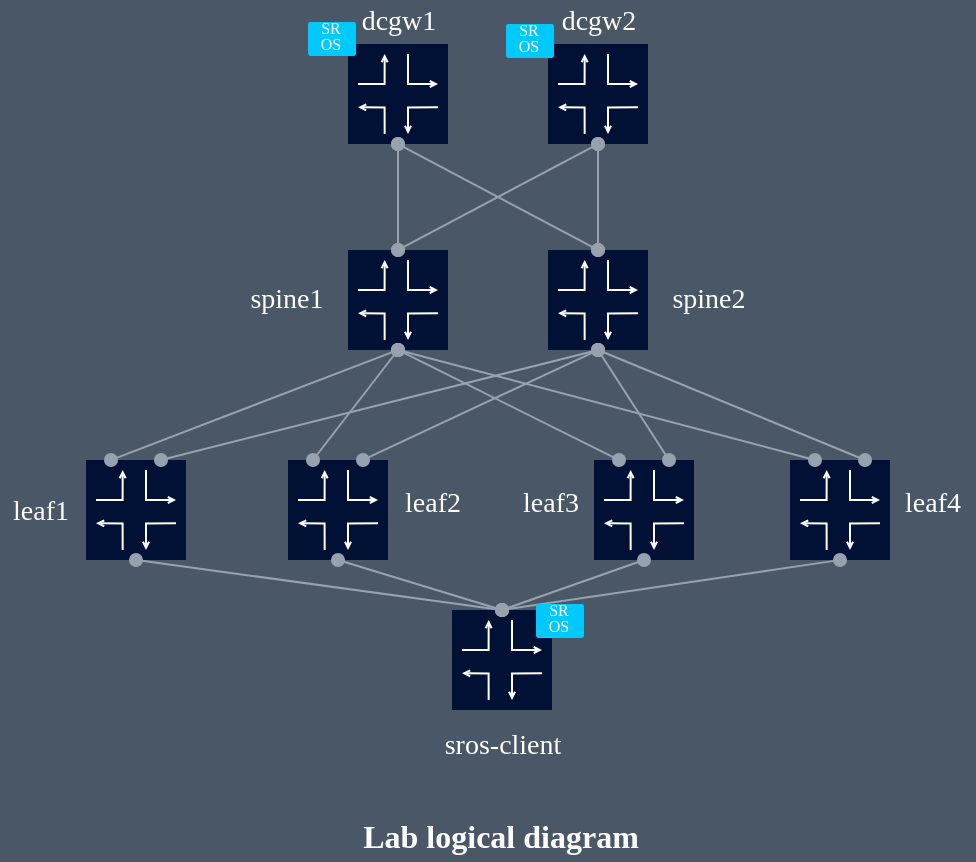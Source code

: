 <mxfile version="15.0.5" type="github">
  <diagram name="[0] topo_cfg_clos01" id="ZMCx_UzSzWk1nDmMVq2M">
    <mxGraphModel dx="788" dy="518" grid="1" gridSize="1" guides="1" tooltips="1" connect="1" arrows="1" fold="1" page="1" pageScale="1" pageWidth="827" pageHeight="1169" background="#495766" math="0" shadow="0">
      <root>
        <mxCell id="xg3VUZHEJCf5JJvFxYuz-0" />
        <mxCell id="xg3VUZHEJCf5JJvFxYuz-1" parent="xg3VUZHEJCf5JJvFxYuz-0" />
        <mxCell id="PjqmHH1Hr9vf0HzbQ6J7-4" value="" style="group" parent="xg3VUZHEJCf5JJvFxYuz-1" vertex="1" connectable="0">
          <mxGeometry x="390" y="491" width="50" height="50" as="geometry" />
        </mxCell>
        <mxCell id="PjqmHH1Hr9vf0HzbQ6J7-5" value="" style="group" parent="PjqmHH1Hr9vf0HzbQ6J7-4" vertex="1" connectable="0">
          <mxGeometry width="50" height="50" as="geometry" />
        </mxCell>
        <mxCell id="PjqmHH1Hr9vf0HzbQ6J7-6" value="" style="whiteSpace=wrap;html=1;aspect=fixed;fillColor=#001135;strokeColor=none;connectable=1;allowArrows=1;fontFamily=Manrope;fontSource=https%3A%2F%2Ffonts.googleapis.com%2Fcss%3Ffamily%3DManrope;" parent="PjqmHH1Hr9vf0HzbQ6J7-5" vertex="1">
          <mxGeometry width="50" height="50" as="geometry" />
        </mxCell>
        <mxCell id="PjqmHH1Hr9vf0HzbQ6J7-7" value="" style="endArrow=open;html=1;edgeStyle=orthogonalEdgeStyle;rounded=0;endFill=0;startSize=6;endSize=2;strokeColor=#FFFFFF;fontFamily=Manrope;fontSource=https%3A%2F%2Ffonts.googleapis.com%2Fcss%3Ffamily%3DManrope;" parent="PjqmHH1Hr9vf0HzbQ6J7-5" edge="1">
          <mxGeometry width="83.333" height="83.333" as="geometry">
            <mxPoint x="5" y="20" as="sourcePoint" />
            <mxPoint x="18.333" y="5" as="targetPoint" />
            <Array as="points">
              <mxPoint x="18.333" y="20" />
            </Array>
          </mxGeometry>
        </mxCell>
        <mxCell id="PjqmHH1Hr9vf0HzbQ6J7-8" value="" style="endArrow=open;html=1;edgeStyle=orthogonalEdgeStyle;rounded=0;endFill=0;startSize=6;endSize=2;strokeColor=#FFFFFF;fontFamily=Manrope;fontSource=https%3A%2F%2Ffonts.googleapis.com%2Fcss%3Ffamily%3DManrope;" parent="PjqmHH1Hr9vf0HzbQ6J7-5" edge="1">
          <mxGeometry width="83.333" height="83.333" as="geometry">
            <mxPoint x="18.333" y="45" as="sourcePoint" />
            <mxPoint x="5" y="31.667" as="targetPoint" />
            <Array as="points">
              <mxPoint x="18.333" y="31.667" />
            </Array>
          </mxGeometry>
        </mxCell>
        <mxCell id="PjqmHH1Hr9vf0HzbQ6J7-9" value="" style="endArrow=open;html=1;edgeStyle=orthogonalEdgeStyle;rounded=0;endFill=0;startSize=6;endSize=2;strokeColor=#FFFFFF;fontFamily=Manrope;fontSource=https%3A%2F%2Ffonts.googleapis.com%2Fcss%3Ffamily%3DManrope;" parent="PjqmHH1Hr9vf0HzbQ6J7-5" edge="1">
          <mxGeometry width="83.333" height="83.333" as="geometry">
            <mxPoint x="30" y="5" as="sourcePoint" />
            <mxPoint x="45" y="20" as="targetPoint" />
            <Array as="points">
              <mxPoint x="30" y="20" />
            </Array>
          </mxGeometry>
        </mxCell>
        <mxCell id="PjqmHH1Hr9vf0HzbQ6J7-10" value="" style="endArrow=open;html=1;edgeStyle=orthogonalEdgeStyle;rounded=0;endFill=0;startSize=6;endSize=2;strokeColor=#FFFFFF;fontFamily=Manrope;fontSource=https%3A%2F%2Ffonts.googleapis.com%2Fcss%3Ffamily%3DManrope;" parent="PjqmHH1Hr9vf0HzbQ6J7-5" edge="1">
          <mxGeometry width="83.333" height="83.333" as="geometry">
            <mxPoint x="45" y="31.667" as="sourcePoint" />
            <mxPoint x="30" y="45" as="targetPoint" />
            <Array as="points">
              <mxPoint x="30" y="31.667" />
            </Array>
          </mxGeometry>
        </mxCell>
        <mxCell id="xg3VUZHEJCf5JJvFxYuz-2" value="" style="group" parent="xg3VUZHEJCf5JJvFxYuz-1" vertex="1" connectable="0">
          <mxGeometry x="207" y="416" width="50" height="50" as="geometry" />
        </mxCell>
        <mxCell id="xg3VUZHEJCf5JJvFxYuz-3" value="" style="group" parent="xg3VUZHEJCf5JJvFxYuz-2" vertex="1" connectable="0">
          <mxGeometry width="50" height="50" as="geometry" />
        </mxCell>
        <mxCell id="xg3VUZHEJCf5JJvFxYuz-4" value="" style="whiteSpace=wrap;html=1;aspect=fixed;fillColor=#001135;strokeColor=none;connectable=1;allowArrows=1;fontFamily=Manrope;fontSource=https%3A%2F%2Ffonts.googleapis.com%2Fcss%3Ffamily%3DManrope;" parent="xg3VUZHEJCf5JJvFxYuz-3" vertex="1">
          <mxGeometry width="50" height="50" as="geometry" />
        </mxCell>
        <mxCell id="xg3VUZHEJCf5JJvFxYuz-5" value="" style="endArrow=open;html=1;edgeStyle=orthogonalEdgeStyle;rounded=0;endFill=0;startSize=6;endSize=2;strokeColor=#FFFFFF;fontFamily=Manrope;fontSource=https%3A%2F%2Ffonts.googleapis.com%2Fcss%3Ffamily%3DManrope;" parent="xg3VUZHEJCf5JJvFxYuz-3" edge="1">
          <mxGeometry width="83.333" height="83.333" as="geometry">
            <mxPoint x="5" y="20" as="sourcePoint" />
            <mxPoint x="18.333" y="5" as="targetPoint" />
            <Array as="points">
              <mxPoint x="18.333" y="20" />
            </Array>
          </mxGeometry>
        </mxCell>
        <mxCell id="xg3VUZHEJCf5JJvFxYuz-6" value="" style="endArrow=open;html=1;edgeStyle=orthogonalEdgeStyle;rounded=0;endFill=0;startSize=6;endSize=2;strokeColor=#FFFFFF;fontFamily=Manrope;fontSource=https%3A%2F%2Ffonts.googleapis.com%2Fcss%3Ffamily%3DManrope;" parent="xg3VUZHEJCf5JJvFxYuz-3" edge="1">
          <mxGeometry width="83.333" height="83.333" as="geometry">
            <mxPoint x="18.333" y="45" as="sourcePoint" />
            <mxPoint x="5" y="31.667" as="targetPoint" />
            <Array as="points">
              <mxPoint x="18.333" y="31.667" />
            </Array>
          </mxGeometry>
        </mxCell>
        <mxCell id="xg3VUZHEJCf5JJvFxYuz-7" value="" style="endArrow=open;html=1;edgeStyle=orthogonalEdgeStyle;rounded=0;endFill=0;startSize=6;endSize=2;strokeColor=#FFFFFF;fontFamily=Manrope;fontSource=https%3A%2F%2Ffonts.googleapis.com%2Fcss%3Ffamily%3DManrope;" parent="xg3VUZHEJCf5JJvFxYuz-3" edge="1">
          <mxGeometry width="83.333" height="83.333" as="geometry">
            <mxPoint x="30" y="5" as="sourcePoint" />
            <mxPoint x="45" y="20" as="targetPoint" />
            <Array as="points">
              <mxPoint x="30" y="20" />
            </Array>
          </mxGeometry>
        </mxCell>
        <mxCell id="xg3VUZHEJCf5JJvFxYuz-8" value="" style="endArrow=open;html=1;edgeStyle=orthogonalEdgeStyle;rounded=0;endFill=0;startSize=6;endSize=2;strokeColor=#FFFFFF;fontFamily=Manrope;fontSource=https%3A%2F%2Ffonts.googleapis.com%2Fcss%3Ffamily%3DManrope;" parent="xg3VUZHEJCf5JJvFxYuz-3" edge="1">
          <mxGeometry width="83.333" height="83.333" as="geometry">
            <mxPoint x="45" y="31.667" as="sourcePoint" />
            <mxPoint x="30" y="45" as="targetPoint" />
            <Array as="points">
              <mxPoint x="30" y="31.667" />
            </Array>
          </mxGeometry>
        </mxCell>
        <mxCell id="xg3VUZHEJCf5JJvFxYuz-10" value="&lt;font style=&quot;font-size: 16px;&quot;&gt;Lab logical diagram&lt;/font&gt;" style="text;html=1;align=center;verticalAlign=middle;resizable=0;points=[];autosize=1;fontSize=16;fontFamily=Manrope;fontStyle=1;fontColor=#FFFFFF;" parent="xg3VUZHEJCf5JJvFxYuz-1" vertex="1">
          <mxGeometry x="338" y="592" width="151" height="24" as="geometry" />
        </mxCell>
        <mxCell id="xg3VUZHEJCf5JJvFxYuz-11" value="" style="group" parent="xg3VUZHEJCf5JJvFxYuz-1" vertex="1" connectable="0">
          <mxGeometry x="308" y="416" width="50" height="50" as="geometry" />
        </mxCell>
        <mxCell id="xg3VUZHEJCf5JJvFxYuz-12" value="" style="group" parent="xg3VUZHEJCf5JJvFxYuz-11" vertex="1" connectable="0">
          <mxGeometry width="50" height="50" as="geometry" />
        </mxCell>
        <mxCell id="xg3VUZHEJCf5JJvFxYuz-13" value="" style="whiteSpace=wrap;html=1;aspect=fixed;fillColor=#001135;strokeColor=none;connectable=1;allowArrows=1;fontFamily=Manrope;fontSource=https%3A%2F%2Ffonts.googleapis.com%2Fcss%3Ffamily%3DManrope;" parent="xg3VUZHEJCf5JJvFxYuz-12" vertex="1">
          <mxGeometry width="50" height="50" as="geometry" />
        </mxCell>
        <mxCell id="xg3VUZHEJCf5JJvFxYuz-14" value="" style="endArrow=open;html=1;edgeStyle=orthogonalEdgeStyle;rounded=0;endFill=0;startSize=6;endSize=2;strokeColor=#FFFFFF;fontFamily=Manrope;fontSource=https%3A%2F%2Ffonts.googleapis.com%2Fcss%3Ffamily%3DManrope;" parent="xg3VUZHEJCf5JJvFxYuz-12" edge="1">
          <mxGeometry width="83.333" height="83.333" as="geometry">
            <mxPoint x="5" y="20" as="sourcePoint" />
            <mxPoint x="18.333" y="5" as="targetPoint" />
            <Array as="points">
              <mxPoint x="18.333" y="20" />
            </Array>
          </mxGeometry>
        </mxCell>
        <mxCell id="xg3VUZHEJCf5JJvFxYuz-15" value="" style="endArrow=open;html=1;edgeStyle=orthogonalEdgeStyle;rounded=0;endFill=0;startSize=6;endSize=2;strokeColor=#FFFFFF;fontFamily=Manrope;fontSource=https%3A%2F%2Ffonts.googleapis.com%2Fcss%3Ffamily%3DManrope;" parent="xg3VUZHEJCf5JJvFxYuz-12" edge="1">
          <mxGeometry width="83.333" height="83.333" as="geometry">
            <mxPoint x="18.333" y="45" as="sourcePoint" />
            <mxPoint x="5" y="31.667" as="targetPoint" />
            <Array as="points">
              <mxPoint x="18.333" y="31.667" />
            </Array>
          </mxGeometry>
        </mxCell>
        <mxCell id="xg3VUZHEJCf5JJvFxYuz-16" value="" style="endArrow=open;html=1;edgeStyle=orthogonalEdgeStyle;rounded=0;endFill=0;startSize=6;endSize=2;strokeColor=#FFFFFF;fontFamily=Manrope;fontSource=https%3A%2F%2Ffonts.googleapis.com%2Fcss%3Ffamily%3DManrope;" parent="xg3VUZHEJCf5JJvFxYuz-12" edge="1">
          <mxGeometry width="83.333" height="83.333" as="geometry">
            <mxPoint x="30" y="5" as="sourcePoint" />
            <mxPoint x="45" y="20" as="targetPoint" />
            <Array as="points">
              <mxPoint x="30" y="20" />
            </Array>
          </mxGeometry>
        </mxCell>
        <mxCell id="xg3VUZHEJCf5JJvFxYuz-17" value="" style="endArrow=open;html=1;edgeStyle=orthogonalEdgeStyle;rounded=0;endFill=0;startSize=6;endSize=2;strokeColor=#FFFFFF;fontFamily=Manrope;fontSource=https%3A%2F%2Ffonts.googleapis.com%2Fcss%3Ffamily%3DManrope;" parent="xg3VUZHEJCf5JJvFxYuz-12" edge="1">
          <mxGeometry width="83.333" height="83.333" as="geometry">
            <mxPoint x="45" y="31.667" as="sourcePoint" />
            <mxPoint x="30" y="45" as="targetPoint" />
            <Array as="points">
              <mxPoint x="30" y="31.667" />
            </Array>
          </mxGeometry>
        </mxCell>
        <mxCell id="xg3VUZHEJCf5JJvFxYuz-19" value="&lt;font&gt;spine1&lt;/font&gt;" style="text;html=1;align=center;verticalAlign=middle;resizable=0;points=[];autosize=1;fontSize=14;fontFamily=Manrope;fontStyle=0;fontColor=#FFFFFF;" parent="xg3VUZHEJCf5JJvFxYuz-1" vertex="1">
          <mxGeometry x="277" y="326" width="60" height="20" as="geometry" />
        </mxCell>
        <mxCell id="xg3VUZHEJCf5JJvFxYuz-22" value="" style="group" parent="xg3VUZHEJCf5JJvFxYuz-1" vertex="1" connectable="0">
          <mxGeometry x="338" y="311" width="50" height="50" as="geometry" />
        </mxCell>
        <mxCell id="xg3VUZHEJCf5JJvFxYuz-23" value="" style="group" parent="xg3VUZHEJCf5JJvFxYuz-22" vertex="1" connectable="0">
          <mxGeometry width="50" height="50" as="geometry" />
        </mxCell>
        <mxCell id="xg3VUZHEJCf5JJvFxYuz-24" value="" style="whiteSpace=wrap;html=1;aspect=fixed;fillColor=#001135;strokeColor=none;connectable=1;allowArrows=1;fontFamily=Manrope;fontSource=https%3A%2F%2Ffonts.googleapis.com%2Fcss%3Ffamily%3DManrope;" parent="xg3VUZHEJCf5JJvFxYuz-23" vertex="1">
          <mxGeometry width="50" height="50" as="geometry" />
        </mxCell>
        <mxCell id="xg3VUZHEJCf5JJvFxYuz-25" value="" style="endArrow=open;html=1;edgeStyle=orthogonalEdgeStyle;rounded=0;endFill=0;startSize=6;endSize=2;strokeColor=#FFFFFF;fontFamily=Manrope;fontSource=https%3A%2F%2Ffonts.googleapis.com%2Fcss%3Ffamily%3DManrope;" parent="xg3VUZHEJCf5JJvFxYuz-23" edge="1">
          <mxGeometry width="83.333" height="83.333" as="geometry">
            <mxPoint x="5" y="20" as="sourcePoint" />
            <mxPoint x="18.333" y="5" as="targetPoint" />
            <Array as="points">
              <mxPoint x="18.333" y="20" />
            </Array>
          </mxGeometry>
        </mxCell>
        <mxCell id="xg3VUZHEJCf5JJvFxYuz-26" value="" style="endArrow=open;html=1;edgeStyle=orthogonalEdgeStyle;rounded=0;endFill=0;startSize=6;endSize=2;strokeColor=#FFFFFF;fontFamily=Manrope;fontSource=https%3A%2F%2Ffonts.googleapis.com%2Fcss%3Ffamily%3DManrope;" parent="xg3VUZHEJCf5JJvFxYuz-23" edge="1">
          <mxGeometry width="83.333" height="83.333" as="geometry">
            <mxPoint x="18.333" y="45" as="sourcePoint" />
            <mxPoint x="5" y="31.667" as="targetPoint" />
            <Array as="points">
              <mxPoint x="18.333" y="31.667" />
            </Array>
          </mxGeometry>
        </mxCell>
        <mxCell id="xg3VUZHEJCf5JJvFxYuz-27" value="" style="endArrow=open;html=1;edgeStyle=orthogonalEdgeStyle;rounded=0;endFill=0;startSize=6;endSize=2;strokeColor=#FFFFFF;fontFamily=Manrope;fontSource=https%3A%2F%2Ffonts.googleapis.com%2Fcss%3Ffamily%3DManrope;" parent="xg3VUZHEJCf5JJvFxYuz-23" edge="1">
          <mxGeometry width="83.333" height="83.333" as="geometry">
            <mxPoint x="30" y="5" as="sourcePoint" />
            <mxPoint x="45" y="20" as="targetPoint" />
            <Array as="points">
              <mxPoint x="30" y="20" />
            </Array>
          </mxGeometry>
        </mxCell>
        <mxCell id="xg3VUZHEJCf5JJvFxYuz-28" value="" style="endArrow=open;html=1;edgeStyle=orthogonalEdgeStyle;rounded=0;endFill=0;startSize=6;endSize=2;strokeColor=#FFFFFF;fontFamily=Manrope;fontSource=https%3A%2F%2Ffonts.googleapis.com%2Fcss%3Ffamily%3DManrope;" parent="xg3VUZHEJCf5JJvFxYuz-23" edge="1">
          <mxGeometry width="83.333" height="83.333" as="geometry">
            <mxPoint x="45" y="31.667" as="sourcePoint" />
            <mxPoint x="30" y="45" as="targetPoint" />
            <Array as="points">
              <mxPoint x="30" y="31.667" />
            </Array>
          </mxGeometry>
        </mxCell>
        <mxCell id="xg3VUZHEJCf5JJvFxYuz-29" style="rounded=0;orthogonalLoop=1;jettySize=auto;html=1;fontFamily=Manrope;fontSize=12;fontColor=#FFFFFF;endArrow=oval;endFill=1;startArrow=oval;startFill=1;entryX=0.25;entryY=0;entryDx=0;entryDy=0;exitX=0.5;exitY=1;exitDx=0;exitDy=0;strokeColor=#98A2AE;" parent="xg3VUZHEJCf5JJvFxYuz-1" source="xg3VUZHEJCf5JJvFxYuz-24" target="xg3VUZHEJCf5JJvFxYuz-13" edge="1">
          <mxGeometry relative="1" as="geometry">
            <mxPoint x="247.5" y="368" as="sourcePoint" />
            <mxPoint x="190.5" y="422" as="targetPoint" />
          </mxGeometry>
        </mxCell>
        <mxCell id="xg3VUZHEJCf5JJvFxYuz-30" style="rounded=0;orthogonalLoop=1;jettySize=auto;html=1;fontFamily=Manrope;fontSize=12;fontColor=#FFFFFF;endArrow=oval;endFill=1;startArrow=oval;startFill=1;entryX=0.25;entryY=0;entryDx=0;entryDy=0;strokeColor=#98A2AE;endSize=6;startSize=6;exitX=0.5;exitY=1;exitDx=0;exitDy=0;" parent="xg3VUZHEJCf5JJvFxYuz-1" source="xg3VUZHEJCf5JJvFxYuz-24" target="xg3VUZHEJCf5JJvFxYuz-4" edge="1">
          <mxGeometry relative="1" as="geometry">
            <mxPoint x="222.5" y="368" as="sourcePoint" />
            <mxPoint x="167.885" y="400" as="targetPoint" />
          </mxGeometry>
        </mxCell>
        <mxCell id="xg3VUZHEJCf5JJvFxYuz-31" value="" style="group" parent="xg3VUZHEJCf5JJvFxYuz-1" vertex="1" connectable="0">
          <mxGeometry x="438" y="311" width="50" height="50" as="geometry" />
        </mxCell>
        <mxCell id="xg3VUZHEJCf5JJvFxYuz-32" value="" style="whiteSpace=wrap;html=1;aspect=fixed;fillColor=#001135;strokeColor=none;connectable=1;allowArrows=1;fontFamily=Manrope;fontSource=https%3A%2F%2Ffonts.googleapis.com%2Fcss%3Ffamily%3DManrope;" parent="xg3VUZHEJCf5JJvFxYuz-31" vertex="1">
          <mxGeometry width="50" height="50" as="geometry" />
        </mxCell>
        <mxCell id="xg3VUZHEJCf5JJvFxYuz-33" value="" style="endArrow=open;html=1;edgeStyle=orthogonalEdgeStyle;rounded=0;endFill=0;startSize=6;endSize=2;strokeColor=#FFFFFF;fontFamily=Manrope;fontSource=https%3A%2F%2Ffonts.googleapis.com%2Fcss%3Ffamily%3DManrope;" parent="xg3VUZHEJCf5JJvFxYuz-31" edge="1">
          <mxGeometry width="83.333" height="83.333" as="geometry">
            <mxPoint x="5" y="20" as="sourcePoint" />
            <mxPoint x="18.333" y="5" as="targetPoint" />
            <Array as="points">
              <mxPoint x="18.333" y="20" />
            </Array>
          </mxGeometry>
        </mxCell>
        <mxCell id="xg3VUZHEJCf5JJvFxYuz-34" value="" style="endArrow=open;html=1;edgeStyle=orthogonalEdgeStyle;rounded=0;endFill=0;startSize=6;endSize=2;strokeColor=#FFFFFF;fontFamily=Manrope;fontSource=https%3A%2F%2Ffonts.googleapis.com%2Fcss%3Ffamily%3DManrope;" parent="xg3VUZHEJCf5JJvFxYuz-31" edge="1">
          <mxGeometry width="83.333" height="83.333" as="geometry">
            <mxPoint x="18.333" y="45" as="sourcePoint" />
            <mxPoint x="5" y="31.667" as="targetPoint" />
            <Array as="points">
              <mxPoint x="18.333" y="31.667" />
            </Array>
          </mxGeometry>
        </mxCell>
        <mxCell id="xg3VUZHEJCf5JJvFxYuz-35" value="" style="endArrow=open;html=1;edgeStyle=orthogonalEdgeStyle;rounded=0;endFill=0;startSize=6;endSize=2;strokeColor=#FFFFFF;fontFamily=Manrope;fontSource=https%3A%2F%2Ffonts.googleapis.com%2Fcss%3Ffamily%3DManrope;" parent="xg3VUZHEJCf5JJvFxYuz-31" edge="1">
          <mxGeometry width="83.333" height="83.333" as="geometry">
            <mxPoint x="30" y="5" as="sourcePoint" />
            <mxPoint x="45" y="20" as="targetPoint" />
            <Array as="points">
              <mxPoint x="30" y="20" />
            </Array>
          </mxGeometry>
        </mxCell>
        <mxCell id="xg3VUZHEJCf5JJvFxYuz-36" value="" style="endArrow=open;html=1;edgeStyle=orthogonalEdgeStyle;rounded=0;endFill=0;startSize=6;endSize=2;strokeColor=#FFFFFF;fontFamily=Manrope;fontSource=https%3A%2F%2Ffonts.googleapis.com%2Fcss%3Ffamily%3DManrope;" parent="xg3VUZHEJCf5JJvFxYuz-31" edge="1">
          <mxGeometry width="83.333" height="83.333" as="geometry">
            <mxPoint x="45" y="31.667" as="sourcePoint" />
            <mxPoint x="30" y="45" as="targetPoint" />
            <Array as="points">
              <mxPoint x="30" y="31.667" />
            </Array>
          </mxGeometry>
        </mxCell>
        <mxCell id="xg3VUZHEJCf5JJvFxYuz-37" value="&lt;font&gt;spine2&lt;/font&gt;" style="text;html=1;align=center;verticalAlign=middle;resizable=0;points=[];autosize=1;fontSize=14;fontFamily=Manrope;fontStyle=0;fontColor=#FFFFFF;" parent="xg3VUZHEJCf5JJvFxYuz-1" vertex="1">
          <mxGeometry x="488" y="326" width="60" height="20" as="geometry" />
        </mxCell>
        <mxCell id="xg3VUZHEJCf5JJvFxYuz-38" style="rounded=0;orthogonalLoop=1;jettySize=auto;html=1;fontFamily=Manrope;fontSize=12;fontColor=#FFFFFF;endArrow=oval;endFill=1;startArrow=oval;startFill=1;entryX=0.75;entryY=0;entryDx=0;entryDy=0;strokeColor=#98A2AE;endSize=6;startSize=6;" parent="xg3VUZHEJCf5JJvFxYuz-1" target="xg3VUZHEJCf5JJvFxYuz-4" edge="1">
          <mxGeometry relative="1" as="geometry">
            <mxPoint x="463" y="361" as="sourcePoint" />
            <mxPoint x="169" y="413" as="targetPoint" />
          </mxGeometry>
        </mxCell>
        <mxCell id="xg3VUZHEJCf5JJvFxYuz-39" style="rounded=0;orthogonalLoop=1;jettySize=auto;html=1;fontFamily=Manrope;fontSize=12;fontColor=#FFFFFF;endArrow=oval;endFill=1;startArrow=oval;startFill=1;entryX=0.75;entryY=0;entryDx=0;entryDy=0;strokeColor=#98A2AE;exitX=0.5;exitY=1;exitDx=0;exitDy=0;" parent="xg3VUZHEJCf5JJvFxYuz-1" source="xg3VUZHEJCf5JJvFxYuz-32" target="xg3VUZHEJCf5JJvFxYuz-13" edge="1">
          <mxGeometry relative="1" as="geometry">
            <mxPoint x="462" y="368" as="sourcePoint" />
            <mxPoint x="312.88" y="413" as="targetPoint" />
          </mxGeometry>
        </mxCell>
        <mxCell id="xg3VUZHEJCf5JJvFxYuz-40" value="" style="group" parent="xg3VUZHEJCf5JJvFxYuz-1" vertex="1" connectable="0">
          <mxGeometry x="461" y="416" width="50" height="50" as="geometry" />
        </mxCell>
        <mxCell id="xg3VUZHEJCf5JJvFxYuz-41" value="" style="group" parent="xg3VUZHEJCf5JJvFxYuz-40" vertex="1" connectable="0">
          <mxGeometry width="50" height="50" as="geometry" />
        </mxCell>
        <mxCell id="xg3VUZHEJCf5JJvFxYuz-42" value="" style="whiteSpace=wrap;html=1;aspect=fixed;fillColor=#001135;strokeColor=none;connectable=1;allowArrows=1;fontFamily=Manrope;fontSource=https%3A%2F%2Ffonts.googleapis.com%2Fcss%3Ffamily%3DManrope;" parent="xg3VUZHEJCf5JJvFxYuz-41" vertex="1">
          <mxGeometry width="50" height="50" as="geometry" />
        </mxCell>
        <mxCell id="xg3VUZHEJCf5JJvFxYuz-43" value="" style="endArrow=open;html=1;edgeStyle=orthogonalEdgeStyle;rounded=0;endFill=0;startSize=6;endSize=2;strokeColor=#FFFFFF;fontFamily=Manrope;fontSource=https%3A%2F%2Ffonts.googleapis.com%2Fcss%3Ffamily%3DManrope;" parent="xg3VUZHEJCf5JJvFxYuz-41" edge="1">
          <mxGeometry width="83.333" height="83.333" as="geometry">
            <mxPoint x="5" y="20" as="sourcePoint" />
            <mxPoint x="18.333" y="5" as="targetPoint" />
            <Array as="points">
              <mxPoint x="18.333" y="20" />
            </Array>
          </mxGeometry>
        </mxCell>
        <mxCell id="xg3VUZHEJCf5JJvFxYuz-44" value="" style="endArrow=open;html=1;edgeStyle=orthogonalEdgeStyle;rounded=0;endFill=0;startSize=6;endSize=2;strokeColor=#FFFFFF;fontFamily=Manrope;fontSource=https%3A%2F%2Ffonts.googleapis.com%2Fcss%3Ffamily%3DManrope;" parent="xg3VUZHEJCf5JJvFxYuz-41" edge="1">
          <mxGeometry width="83.333" height="83.333" as="geometry">
            <mxPoint x="18.333" y="45" as="sourcePoint" />
            <mxPoint x="5" y="31.667" as="targetPoint" />
            <Array as="points">
              <mxPoint x="18.333" y="31.667" />
            </Array>
          </mxGeometry>
        </mxCell>
        <mxCell id="xg3VUZHEJCf5JJvFxYuz-45" value="" style="endArrow=open;html=1;edgeStyle=orthogonalEdgeStyle;rounded=0;endFill=0;startSize=6;endSize=2;strokeColor=#FFFFFF;fontFamily=Manrope;fontSource=https%3A%2F%2Ffonts.googleapis.com%2Fcss%3Ffamily%3DManrope;" parent="xg3VUZHEJCf5JJvFxYuz-41" edge="1">
          <mxGeometry width="83.333" height="83.333" as="geometry">
            <mxPoint x="30" y="5" as="sourcePoint" />
            <mxPoint x="45" y="20" as="targetPoint" />
            <Array as="points">
              <mxPoint x="30" y="20" />
            </Array>
          </mxGeometry>
        </mxCell>
        <mxCell id="xg3VUZHEJCf5JJvFxYuz-46" value="" style="endArrow=open;html=1;edgeStyle=orthogonalEdgeStyle;rounded=0;endFill=0;startSize=6;endSize=2;strokeColor=#FFFFFF;fontFamily=Manrope;fontSource=https%3A%2F%2Ffonts.googleapis.com%2Fcss%3Ffamily%3DManrope;" parent="xg3VUZHEJCf5JJvFxYuz-41" edge="1">
          <mxGeometry width="83.333" height="83.333" as="geometry">
            <mxPoint x="45" y="31.667" as="sourcePoint" />
            <mxPoint x="30" y="45" as="targetPoint" />
            <Array as="points">
              <mxPoint x="30" y="31.667" />
            </Array>
          </mxGeometry>
        </mxCell>
        <mxCell id="xg3VUZHEJCf5JJvFxYuz-47" value="&lt;font&gt;leaf3&lt;/font&gt;" style="text;html=1;align=center;verticalAlign=middle;resizable=0;points=[];autosize=1;fontSize=14;fontFamily=Manrope;fontStyle=0;fontColor=#FFFFFF;" parent="xg3VUZHEJCf5JJvFxYuz-1" vertex="1">
          <mxGeometry x="417" y="426.87" width="43" height="22" as="geometry" />
        </mxCell>
        <mxCell id="xg3VUZHEJCf5JJvFxYuz-48" value="" style="group" parent="xg3VUZHEJCf5JJvFxYuz-1" vertex="1" connectable="0">
          <mxGeometry x="559" y="416" width="50" height="50" as="geometry" />
        </mxCell>
        <mxCell id="xg3VUZHEJCf5JJvFxYuz-49" value="" style="group" parent="xg3VUZHEJCf5JJvFxYuz-48" vertex="1" connectable="0">
          <mxGeometry width="50" height="50" as="geometry" />
        </mxCell>
        <mxCell id="xg3VUZHEJCf5JJvFxYuz-50" value="" style="whiteSpace=wrap;html=1;aspect=fixed;fillColor=#001135;strokeColor=none;connectable=1;allowArrows=1;fontFamily=Manrope;fontSource=https%3A%2F%2Ffonts.googleapis.com%2Fcss%3Ffamily%3DManrope;" parent="xg3VUZHEJCf5JJvFxYuz-49" vertex="1">
          <mxGeometry width="50" height="50" as="geometry" />
        </mxCell>
        <mxCell id="xg3VUZHEJCf5JJvFxYuz-51" value="" style="endArrow=open;html=1;edgeStyle=orthogonalEdgeStyle;rounded=0;endFill=0;startSize=6;endSize=2;strokeColor=#FFFFFF;fontFamily=Manrope;fontSource=https%3A%2F%2Ffonts.googleapis.com%2Fcss%3Ffamily%3DManrope;" parent="xg3VUZHEJCf5JJvFxYuz-49" edge="1">
          <mxGeometry width="83.333" height="83.333" as="geometry">
            <mxPoint x="5" y="20" as="sourcePoint" />
            <mxPoint x="18.333" y="5" as="targetPoint" />
            <Array as="points">
              <mxPoint x="18.333" y="20" />
            </Array>
          </mxGeometry>
        </mxCell>
        <mxCell id="xg3VUZHEJCf5JJvFxYuz-52" value="" style="endArrow=open;html=1;edgeStyle=orthogonalEdgeStyle;rounded=0;endFill=0;startSize=6;endSize=2;strokeColor=#FFFFFF;fontFamily=Manrope;fontSource=https%3A%2F%2Ffonts.googleapis.com%2Fcss%3Ffamily%3DManrope;" parent="xg3VUZHEJCf5JJvFxYuz-49" edge="1">
          <mxGeometry width="83.333" height="83.333" as="geometry">
            <mxPoint x="18.333" y="45" as="sourcePoint" />
            <mxPoint x="5" y="31.667" as="targetPoint" />
            <Array as="points">
              <mxPoint x="18.333" y="31.667" />
            </Array>
          </mxGeometry>
        </mxCell>
        <mxCell id="xg3VUZHEJCf5JJvFxYuz-53" value="" style="endArrow=open;html=1;edgeStyle=orthogonalEdgeStyle;rounded=0;endFill=0;startSize=6;endSize=2;strokeColor=#FFFFFF;fontFamily=Manrope;fontSource=https%3A%2F%2Ffonts.googleapis.com%2Fcss%3Ffamily%3DManrope;" parent="xg3VUZHEJCf5JJvFxYuz-49" edge="1">
          <mxGeometry width="83.333" height="83.333" as="geometry">
            <mxPoint x="30" y="5" as="sourcePoint" />
            <mxPoint x="45" y="20" as="targetPoint" />
            <Array as="points">
              <mxPoint x="30" y="20" />
            </Array>
          </mxGeometry>
        </mxCell>
        <mxCell id="xg3VUZHEJCf5JJvFxYuz-54" value="" style="endArrow=open;html=1;edgeStyle=orthogonalEdgeStyle;rounded=0;endFill=0;startSize=6;endSize=2;strokeColor=#FFFFFF;fontFamily=Manrope;fontSource=https%3A%2F%2Ffonts.googleapis.com%2Fcss%3Ffamily%3DManrope;" parent="xg3VUZHEJCf5JJvFxYuz-49" edge="1">
          <mxGeometry width="83.333" height="83.333" as="geometry">
            <mxPoint x="45" y="31.667" as="sourcePoint" />
            <mxPoint x="30" y="45" as="targetPoint" />
            <Array as="points">
              <mxPoint x="30" y="31.667" />
            </Array>
          </mxGeometry>
        </mxCell>
        <mxCell id="xg3VUZHEJCf5JJvFxYuz-66" style="rounded=0;orthogonalLoop=1;jettySize=auto;html=1;fontFamily=Manrope;fontSize=12;fontColor=#FFFFFF;endArrow=oval;endFill=1;startArrow=oval;startFill=1;entryX=0.25;entryY=0;entryDx=0;entryDy=0;exitX=0.5;exitY=1;exitDx=0;exitDy=0;strokeColor=#98A2AE;" parent="xg3VUZHEJCf5JJvFxYuz-1" source="xg3VUZHEJCf5JJvFxYuz-24" target="xg3VUZHEJCf5JJvFxYuz-50" edge="1">
          <mxGeometry relative="1" as="geometry">
            <mxPoint x="540.5" y="367" as="sourcePoint" />
            <mxPoint x="511.5" y="420" as="targetPoint" />
          </mxGeometry>
        </mxCell>
        <mxCell id="xg3VUZHEJCf5JJvFxYuz-67" style="rounded=0;orthogonalLoop=1;jettySize=auto;html=1;fontFamily=Manrope;fontSize=12;fontColor=#FFFFFF;endArrow=oval;endFill=1;startArrow=oval;startFill=1;entryX=0.25;entryY=0;entryDx=0;entryDy=0;strokeColor=#98A2AE;endSize=6;startSize=6;exitX=0.5;exitY=1;exitDx=0;exitDy=0;" parent="xg3VUZHEJCf5JJvFxYuz-1" source="xg3VUZHEJCf5JJvFxYuz-24" target="xg3VUZHEJCf5JJvFxYuz-42" edge="1">
          <mxGeometry relative="1" as="geometry">
            <mxPoint x="515.5" y="367" as="sourcePoint" />
            <mxPoint x="488.885" y="398" as="targetPoint" />
          </mxGeometry>
        </mxCell>
        <mxCell id="xg3VUZHEJCf5JJvFxYuz-75" style="rounded=0;orthogonalLoop=1;jettySize=auto;html=1;fontFamily=Manrope;fontSize=12;fontColor=#FFFFFF;endArrow=oval;endFill=1;startArrow=oval;startFill=1;entryX=0.75;entryY=0;entryDx=0;entryDy=0;strokeColor=#98A2AE;endSize=6;startSize=6;exitX=0.5;exitY=1;exitDx=0;exitDy=0;" parent="xg3VUZHEJCf5JJvFxYuz-1" source="xg3VUZHEJCf5JJvFxYuz-32" target="xg3VUZHEJCf5JJvFxYuz-42" edge="1">
          <mxGeometry relative="1" as="geometry">
            <mxPoint x="615.5" y="367" as="sourcePoint" />
            <mxPoint x="490" y="411" as="targetPoint" />
          </mxGeometry>
        </mxCell>
        <mxCell id="xg3VUZHEJCf5JJvFxYuz-76" style="rounded=0;orthogonalLoop=1;jettySize=auto;html=1;fontFamily=Manrope;fontSize=12;fontColor=#FFFFFF;endArrow=oval;endFill=1;startArrow=oval;startFill=1;entryX=0.75;entryY=0;entryDx=0;entryDy=0;strokeColor=#98A2AE;exitX=0.5;exitY=1;exitDx=0;exitDy=0;" parent="xg3VUZHEJCf5JJvFxYuz-1" source="xg3VUZHEJCf5JJvFxYuz-32" target="xg3VUZHEJCf5JJvFxYuz-50" edge="1">
          <mxGeometry relative="1" as="geometry">
            <mxPoint x="491" y="368" as="sourcePoint" />
            <mxPoint x="633.88" y="411" as="targetPoint" />
          </mxGeometry>
        </mxCell>
        <mxCell id="xg3VUZHEJCf5JJvFxYuz-77" value="" style="group" parent="xg3VUZHEJCf5JJvFxYuz-1" vertex="1" connectable="0">
          <mxGeometry x="338" y="208" width="50" height="50" as="geometry" />
        </mxCell>
        <mxCell id="xg3VUZHEJCf5JJvFxYuz-78" value="" style="whiteSpace=wrap;html=1;aspect=fixed;fillColor=#001135;strokeColor=none;connectable=1;allowArrows=1;fontFamily=Manrope;fontSource=https%3A%2F%2Ffonts.googleapis.com%2Fcss%3Ffamily%3DManrope;" parent="xg3VUZHEJCf5JJvFxYuz-77" vertex="1">
          <mxGeometry width="50" height="50" as="geometry" />
        </mxCell>
        <mxCell id="xg3VUZHEJCf5JJvFxYuz-79" value="" style="endArrow=open;html=1;edgeStyle=orthogonalEdgeStyle;rounded=0;endFill=0;startSize=6;endSize=2;strokeColor=#FFFFFF;fontFamily=Manrope;fontSource=https%3A%2F%2Ffonts.googleapis.com%2Fcss%3Ffamily%3DManrope;" parent="xg3VUZHEJCf5JJvFxYuz-77" edge="1">
          <mxGeometry width="83.333" height="83.333" as="geometry">
            <mxPoint x="5" y="20" as="sourcePoint" />
            <mxPoint x="18.333" y="5" as="targetPoint" />
            <Array as="points">
              <mxPoint x="18.333" y="20" />
            </Array>
          </mxGeometry>
        </mxCell>
        <mxCell id="xg3VUZHEJCf5JJvFxYuz-80" value="" style="endArrow=open;html=1;edgeStyle=orthogonalEdgeStyle;rounded=0;endFill=0;startSize=6;endSize=2;strokeColor=#FFFFFF;fontFamily=Manrope;fontSource=https%3A%2F%2Ffonts.googleapis.com%2Fcss%3Ffamily%3DManrope;" parent="xg3VUZHEJCf5JJvFxYuz-77" edge="1">
          <mxGeometry width="83.333" height="83.333" as="geometry">
            <mxPoint x="18.333" y="45" as="sourcePoint" />
            <mxPoint x="5" y="31.667" as="targetPoint" />
            <Array as="points">
              <mxPoint x="18.333" y="31.667" />
            </Array>
          </mxGeometry>
        </mxCell>
        <mxCell id="xg3VUZHEJCf5JJvFxYuz-81" value="" style="endArrow=open;html=1;edgeStyle=orthogonalEdgeStyle;rounded=0;endFill=0;startSize=6;endSize=2;strokeColor=#FFFFFF;fontFamily=Manrope;fontSource=https%3A%2F%2Ffonts.googleapis.com%2Fcss%3Ffamily%3DManrope;" parent="xg3VUZHEJCf5JJvFxYuz-77" edge="1">
          <mxGeometry width="83.333" height="83.333" as="geometry">
            <mxPoint x="30" y="5" as="sourcePoint" />
            <mxPoint x="45" y="20" as="targetPoint" />
            <Array as="points">
              <mxPoint x="30" y="20" />
            </Array>
          </mxGeometry>
        </mxCell>
        <mxCell id="xg3VUZHEJCf5JJvFxYuz-82" value="" style="endArrow=open;html=1;edgeStyle=orthogonalEdgeStyle;rounded=0;endFill=0;startSize=6;endSize=2;strokeColor=#FFFFFF;fontFamily=Manrope;fontSource=https%3A%2F%2Ffonts.googleapis.com%2Fcss%3Ffamily%3DManrope;" parent="xg3VUZHEJCf5JJvFxYuz-77" edge="1">
          <mxGeometry width="83.333" height="83.333" as="geometry">
            <mxPoint x="45" y="31.667" as="sourcePoint" />
            <mxPoint x="30" y="45" as="targetPoint" />
            <Array as="points">
              <mxPoint x="30" y="31.667" />
            </Array>
          </mxGeometry>
        </mxCell>
        <mxCell id="xg3VUZHEJCf5JJvFxYuz-83" value="&lt;font&gt;dcgw1&lt;/font&gt;" style="text;html=1;align=center;verticalAlign=middle;resizable=0;points=[];autosize=1;fontSize=14;fontFamily=Manrope;fontStyle=0;fontColor=#FFFFFF;" parent="xg3VUZHEJCf5JJvFxYuz-1" vertex="1">
          <mxGeometry x="337" y="186" width="52" height="22" as="geometry" />
        </mxCell>
        <mxCell id="xg3VUZHEJCf5JJvFxYuz-84" value="&lt;font&gt;dcgw2&lt;/font&gt;" style="text;html=1;align=center;verticalAlign=middle;resizable=0;points=[];autosize=1;fontSize=14;fontFamily=Manrope;fontStyle=0;fontColor=#FFFFFF;" parent="xg3VUZHEJCf5JJvFxYuz-1" vertex="1">
          <mxGeometry x="436" y="186" width="54" height="22" as="geometry" />
        </mxCell>
        <mxCell id="xg3VUZHEJCf5JJvFxYuz-85" value="" style="group" parent="xg3VUZHEJCf5JJvFxYuz-1" vertex="1" connectable="0">
          <mxGeometry x="438" y="208" width="50" height="50" as="geometry" />
        </mxCell>
        <mxCell id="xg3VUZHEJCf5JJvFxYuz-86" value="" style="group" parent="xg3VUZHEJCf5JJvFxYuz-85" vertex="1" connectable="0">
          <mxGeometry width="50" height="50" as="geometry" />
        </mxCell>
        <mxCell id="xg3VUZHEJCf5JJvFxYuz-87" value="" style="whiteSpace=wrap;html=1;aspect=fixed;fillColor=#001135;strokeColor=none;connectable=1;allowArrows=1;fontFamily=Manrope;fontSource=https%3A%2F%2Ffonts.googleapis.com%2Fcss%3Ffamily%3DManrope;" parent="xg3VUZHEJCf5JJvFxYuz-86" vertex="1">
          <mxGeometry width="50" height="50" as="geometry" />
        </mxCell>
        <mxCell id="xg3VUZHEJCf5JJvFxYuz-88" value="" style="endArrow=open;html=1;edgeStyle=orthogonalEdgeStyle;rounded=0;endFill=0;startSize=6;endSize=2;strokeColor=#FFFFFF;fontFamily=Manrope;fontSource=https%3A%2F%2Ffonts.googleapis.com%2Fcss%3Ffamily%3DManrope;" parent="xg3VUZHEJCf5JJvFxYuz-86" edge="1">
          <mxGeometry width="83.333" height="83.333" as="geometry">
            <mxPoint x="5" y="20" as="sourcePoint" />
            <mxPoint x="18.333" y="5" as="targetPoint" />
            <Array as="points">
              <mxPoint x="18.333" y="20" />
            </Array>
          </mxGeometry>
        </mxCell>
        <mxCell id="xg3VUZHEJCf5JJvFxYuz-89" value="" style="endArrow=open;html=1;edgeStyle=orthogonalEdgeStyle;rounded=0;endFill=0;startSize=6;endSize=2;strokeColor=#FFFFFF;fontFamily=Manrope;fontSource=https%3A%2F%2Ffonts.googleapis.com%2Fcss%3Ffamily%3DManrope;" parent="xg3VUZHEJCf5JJvFxYuz-86" edge="1">
          <mxGeometry width="83.333" height="83.333" as="geometry">
            <mxPoint x="18.333" y="45" as="sourcePoint" />
            <mxPoint x="5" y="31.667" as="targetPoint" />
            <Array as="points">
              <mxPoint x="18.333" y="31.667" />
            </Array>
          </mxGeometry>
        </mxCell>
        <mxCell id="xg3VUZHEJCf5JJvFxYuz-90" value="" style="endArrow=open;html=1;edgeStyle=orthogonalEdgeStyle;rounded=0;endFill=0;startSize=6;endSize=2;strokeColor=#FFFFFF;fontFamily=Manrope;fontSource=https%3A%2F%2Ffonts.googleapis.com%2Fcss%3Ffamily%3DManrope;" parent="xg3VUZHEJCf5JJvFxYuz-86" edge="1">
          <mxGeometry width="83.333" height="83.333" as="geometry">
            <mxPoint x="30" y="5" as="sourcePoint" />
            <mxPoint x="45" y="20" as="targetPoint" />
            <Array as="points">
              <mxPoint x="30" y="20" />
            </Array>
          </mxGeometry>
        </mxCell>
        <mxCell id="xg3VUZHEJCf5JJvFxYuz-91" value="" style="endArrow=open;html=1;edgeStyle=orthogonalEdgeStyle;rounded=0;endFill=0;startSize=6;endSize=2;strokeColor=#FFFFFF;fontFamily=Manrope;fontSource=https%3A%2F%2Ffonts.googleapis.com%2Fcss%3Ffamily%3DManrope;" parent="xg3VUZHEJCf5JJvFxYuz-86" edge="1">
          <mxGeometry width="83.333" height="83.333" as="geometry">
            <mxPoint x="45" y="31.667" as="sourcePoint" />
            <mxPoint x="30" y="45" as="targetPoint" />
            <Array as="points">
              <mxPoint x="30" y="31.667" />
            </Array>
          </mxGeometry>
        </mxCell>
        <mxCell id="xg3VUZHEJCf5JJvFxYuz-92" style="rounded=0;orthogonalLoop=1;jettySize=auto;html=1;fontFamily=Manrope;fontSize=12;fontColor=#FFFFFF;endArrow=oval;endFill=1;startArrow=oval;startFill=1;entryX=0.5;entryY=0;entryDx=0;entryDy=0;strokeColor=#98A2AE;endSize=6;startSize=6;exitX=0.5;exitY=1;exitDx=0;exitDy=0;" parent="xg3VUZHEJCf5JJvFxYuz-1" source="xg3VUZHEJCf5JJvFxYuz-78" target="xg3VUZHEJCf5JJvFxYuz-24" edge="1">
          <mxGeometry relative="1" as="geometry">
            <mxPoint x="245" y="261" as="sourcePoint" />
            <mxPoint x="206" y="306" as="targetPoint" />
          </mxGeometry>
        </mxCell>
        <mxCell id="xg3VUZHEJCf5JJvFxYuz-93" style="rounded=0;orthogonalLoop=1;jettySize=auto;html=1;fontFamily=Manrope;fontSize=12;fontColor=#FFFFFF;endArrow=oval;endFill=1;startArrow=oval;startFill=1;entryX=0.5;entryY=0;entryDx=0;entryDy=0;strokeColor=#98A2AE;endSize=6;startSize=6;exitX=0.5;exitY=1;exitDx=0;exitDy=0;" parent="xg3VUZHEJCf5JJvFxYuz-1" source="xg3VUZHEJCf5JJvFxYuz-87" target="xg3VUZHEJCf5JJvFxYuz-32" edge="1">
          <mxGeometry relative="1" as="geometry">
            <mxPoint x="344.5" y="260" as="sourcePoint" />
            <mxPoint x="208" y="318" as="targetPoint" />
          </mxGeometry>
        </mxCell>
        <mxCell id="xg3VUZHEJCf5JJvFxYuz-99" style="rounded=0;orthogonalLoop=1;jettySize=auto;html=1;fontFamily=Manrope;fontSize=12;fontColor=#FFFFFF;endArrow=oval;endFill=1;startArrow=oval;startFill=1;entryX=0.5;entryY=1;entryDx=0;entryDy=0;exitX=0.5;exitY=0;exitDx=0;exitDy=0;strokeColor=#98A2AE;" parent="xg3VUZHEJCf5JJvFxYuz-1" source="PjqmHH1Hr9vf0HzbQ6J7-6" target="xg3VUZHEJCf5JJvFxYuz-4" edge="1">
          <mxGeometry relative="1" as="geometry">
            <mxPoint x="167.917" y="498" as="sourcePoint" />
            <mxPoint x="190.5" y="422" as="targetPoint" />
          </mxGeometry>
        </mxCell>
        <mxCell id="xg3VUZHEJCf5JJvFxYuz-109" style="rounded=0;orthogonalLoop=1;jettySize=auto;html=1;fontFamily=Manrope;fontSize=12;fontColor=#FFFFFF;endArrow=oval;endFill=1;startArrow=oval;startFill=1;exitX=0.5;exitY=0;exitDx=0;exitDy=0;strokeColor=#98A2AE;entryX=0.5;entryY=1;entryDx=0;entryDy=0;" parent="xg3VUZHEJCf5JJvFxYuz-1" source="PjqmHH1Hr9vf0HzbQ6J7-6" target="xg3VUZHEJCf5JJvFxYuz-13" edge="1">
          <mxGeometry relative="1" as="geometry">
            <mxPoint x="324.377" y="498.0" as="sourcePoint" />
            <mxPoint x="344.38" y="478" as="targetPoint" />
          </mxGeometry>
        </mxCell>
        <mxCell id="xg3VUZHEJCf5JJvFxYuz-110" style="rounded=0;orthogonalLoop=1;jettySize=auto;html=1;fontFamily=Manrope;fontSize=12;fontColor=#FFFFFF;endArrow=oval;endFill=1;startArrow=oval;startFill=1;entryX=0.5;entryY=1;entryDx=0;entryDy=0;exitX=0.5;exitY=0;exitDx=0;exitDy=0;strokeColor=#98A2AE;" parent="xg3VUZHEJCf5JJvFxYuz-1" source="PjqmHH1Hr9vf0HzbQ6J7-6" target="xg3VUZHEJCf5JJvFxYuz-42" edge="1">
          <mxGeometry relative="1" as="geometry">
            <mxPoint x="488.997" y="498.0" as="sourcePoint" />
            <mxPoint x="511.5" y="420" as="targetPoint" />
          </mxGeometry>
        </mxCell>
        <mxCell id="xg3VUZHEJCf5JJvFxYuz-111" style="rounded=0;orthogonalLoop=1;jettySize=auto;html=1;fontFamily=Manrope;fontSize=12;fontColor=#FFFFFF;endArrow=oval;endFill=1;startArrow=oval;startFill=1;exitX=0.5;exitY=0;exitDx=0;exitDy=0;strokeColor=#98A2AE;entryX=0.5;entryY=1;entryDx=0;entryDy=0;" parent="xg3VUZHEJCf5JJvFxYuz-1" source="PjqmHH1Hr9vf0HzbQ6J7-6" target="xg3VUZHEJCf5JJvFxYuz-50" edge="1">
          <mxGeometry relative="1" as="geometry">
            <mxPoint x="645.377" y="498.0" as="sourcePoint" />
            <mxPoint x="665.38" y="476" as="targetPoint" />
          </mxGeometry>
        </mxCell>
        <mxCell id="PjqmHH1Hr9vf0HzbQ6J7-2" style="rounded=0;orthogonalLoop=1;jettySize=auto;html=1;fontFamily=Manrope;fontSize=12;fontColor=#FFFFFF;endArrow=oval;endFill=1;startArrow=oval;startFill=1;strokeColor=#98A2AE;endSize=6;startSize=6;exitX=0.5;exitY=1;exitDx=0;exitDy=0;entryX=0.5;entryY=0;entryDx=0;entryDy=0;" parent="xg3VUZHEJCf5JJvFxYuz-1" source="xg3VUZHEJCf5JJvFxYuz-87" target="xg3VUZHEJCf5JJvFxYuz-24" edge="1">
          <mxGeometry relative="1" as="geometry">
            <mxPoint x="415" y="268" as="sourcePoint" />
            <mxPoint x="363" y="311" as="targetPoint" />
          </mxGeometry>
        </mxCell>
        <mxCell id="PjqmHH1Hr9vf0HzbQ6J7-3" style="rounded=0;orthogonalLoop=1;jettySize=auto;html=1;fontFamily=Manrope;fontSize=12;fontColor=#FFFFFF;endArrow=oval;endFill=1;startArrow=oval;startFill=1;strokeColor=#98A2AE;endSize=6;startSize=6;exitX=0.5;exitY=1;exitDx=0;exitDy=0;entryX=0.5;entryY=0;entryDx=0;entryDy=0;" parent="xg3VUZHEJCf5JJvFxYuz-1" source="xg3VUZHEJCf5JJvFxYuz-78" target="xg3VUZHEJCf5JJvFxYuz-32" edge="1">
          <mxGeometry relative="1" as="geometry">
            <mxPoint x="464" y="259" as="sourcePoint" />
            <mxPoint x="364" y="312" as="targetPoint" />
          </mxGeometry>
        </mxCell>
        <mxCell id="PjqmHH1Hr9vf0HzbQ6J7-11" value="&lt;font&gt;sros-client&lt;/font&gt;" style="text;html=1;align=center;verticalAlign=middle;resizable=0;points=[];autosize=1;fontSize=14;fontFamily=Manrope;fontStyle=0;fontColor=#FFFFFF;" parent="xg3VUZHEJCf5JJvFxYuz-1" vertex="1">
          <mxGeometry x="374" y="548" width="81" height="22" as="geometry" />
        </mxCell>
        <mxCell id="WE1zCrsm04ACjpRdB9Kg-0" value="&lt;font&gt;leaf2&lt;/font&gt;" style="text;html=1;align=center;verticalAlign=middle;resizable=0;points=[];autosize=1;fontSize=14;fontFamily=Manrope;fontStyle=0;fontColor=#FFFFFF;" parent="xg3VUZHEJCf5JJvFxYuz-1" vertex="1">
          <mxGeometry x="358" y="426.87" width="43" height="22" as="geometry" />
        </mxCell>
        <mxCell id="WE1zCrsm04ACjpRdB9Kg-1" value="&lt;font&gt;leaf4&lt;/font&gt;" style="text;html=1;align=center;verticalAlign=middle;resizable=0;points=[];autosize=1;fontSize=14;fontFamily=Manrope;fontStyle=0;fontColor=#FFFFFF;" parent="xg3VUZHEJCf5JJvFxYuz-1" vertex="1">
          <mxGeometry x="608" y="426.87" width="43" height="22" as="geometry" />
        </mxCell>
        <mxCell id="WE1zCrsm04ACjpRdB9Kg-2" value="&lt;font&gt;leaf1&lt;br&gt;&lt;/font&gt;" style="text;html=1;align=center;verticalAlign=middle;resizable=0;points=[];autosize=1;fontSize=14;fontFamily=Manrope;fontStyle=0;fontColor=#FFFFFF;" parent="xg3VUZHEJCf5JJvFxYuz-1" vertex="1">
          <mxGeometry x="164" y="431" width="40" height="22" as="geometry" />
        </mxCell>
        <mxCell id="XDnFzQP8WquNBveBlUL2-3" value="" style="group" vertex="1" connectable="0" parent="xg3VUZHEJCf5JJvFxYuz-1">
          <mxGeometry x="318" y="192" width="24" height="23" as="geometry" />
        </mxCell>
        <mxCell id="XDnFzQP8WquNBveBlUL2-0" value="&lt;font color=&quot;#001135&quot; style=&quot;font-size: 8px ; line-height: 100%&quot;&gt;&lt;br&gt;&lt;/font&gt;" style="rounded=1;whiteSpace=wrap;html=1;fontFamily=Manrope;fontSource=https%3A%2F%2Ffonts.googleapis.com%2Fcss%3Ffamily%3DManrope;fontSize=16;fontColor=#FFFFFF;spacing=0;arcSize=7;fillColor=#00C9FF;strokeColor=none;" vertex="1" parent="XDnFzQP8WquNBveBlUL2-3">
          <mxGeometry y="5" width="24" height="17" as="geometry" />
        </mxCell>
        <mxCell id="XDnFzQP8WquNBveBlUL2-1" value="&lt;font style=&quot;font-size: 8px;&quot;&gt;SR&lt;/font&gt;" style="text;html=1;align=center;verticalAlign=middle;resizable=0;points=[];autosize=1;strokeColor=none;fillColor=none;fontSize=8;fontFamily=Manrope;fontColor=#FFFFFF;" vertex="1" parent="XDnFzQP8WquNBveBlUL2-3">
          <mxGeometry width="21" height="15" as="geometry" />
        </mxCell>
        <mxCell id="XDnFzQP8WquNBveBlUL2-2" value="&lt;font style=&quot;font-size: 8px&quot;&gt;OS&lt;/font&gt;" style="text;html=1;align=center;verticalAlign=middle;resizable=0;points=[];autosize=1;strokeColor=none;fillColor=none;fontSize=8;fontFamily=Manrope;fontColor=#FFFFFF;" vertex="1" parent="XDnFzQP8WquNBveBlUL2-3">
          <mxGeometry y="8" width="22" height="15" as="geometry" />
        </mxCell>
        <mxCell id="XDnFzQP8WquNBveBlUL2-4" value="" style="group" vertex="1" connectable="0" parent="xg3VUZHEJCf5JJvFxYuz-1">
          <mxGeometry x="417" y="193" width="24" height="23" as="geometry" />
        </mxCell>
        <mxCell id="XDnFzQP8WquNBveBlUL2-5" value="&lt;font color=&quot;#001135&quot; style=&quot;font-size: 8px ; line-height: 100%&quot;&gt;&lt;br&gt;&lt;/font&gt;" style="rounded=1;whiteSpace=wrap;html=1;fontFamily=Manrope;fontSource=https%3A%2F%2Ffonts.googleapis.com%2Fcss%3Ffamily%3DManrope;fontSize=16;fontColor=#FFFFFF;spacing=0;arcSize=7;fillColor=#00C9FF;strokeColor=none;" vertex="1" parent="XDnFzQP8WquNBveBlUL2-4">
          <mxGeometry y="5" width="24" height="17" as="geometry" />
        </mxCell>
        <mxCell id="XDnFzQP8WquNBveBlUL2-6" value="&lt;font style=&quot;font-size: 8px;&quot;&gt;SR&lt;/font&gt;" style="text;html=1;align=center;verticalAlign=middle;resizable=0;points=[];autosize=1;strokeColor=none;fillColor=none;fontSize=8;fontFamily=Manrope;fontColor=#FFFFFF;" vertex="1" parent="XDnFzQP8WquNBveBlUL2-4">
          <mxGeometry width="21" height="15" as="geometry" />
        </mxCell>
        <mxCell id="XDnFzQP8WquNBveBlUL2-7" value="&lt;font style=&quot;font-size: 8px&quot;&gt;OS&lt;/font&gt;" style="text;html=1;align=center;verticalAlign=middle;resizable=0;points=[];autosize=1;strokeColor=none;fillColor=none;fontSize=8;fontFamily=Manrope;fontColor=#FFFFFF;" vertex="1" parent="XDnFzQP8WquNBveBlUL2-4">
          <mxGeometry y="8" width="22" height="15" as="geometry" />
        </mxCell>
        <mxCell id="XDnFzQP8WquNBveBlUL2-8" value="" style="group" vertex="1" connectable="0" parent="xg3VUZHEJCf5JJvFxYuz-1">
          <mxGeometry x="432" y="483" width="24" height="23" as="geometry" />
        </mxCell>
        <mxCell id="XDnFzQP8WquNBveBlUL2-9" value="&lt;font color=&quot;#001135&quot; style=&quot;font-size: 8px ; line-height: 100%&quot;&gt;&lt;br&gt;&lt;/font&gt;" style="rounded=1;whiteSpace=wrap;html=1;fontFamily=Manrope;fontSource=https%3A%2F%2Ffonts.googleapis.com%2Fcss%3Ffamily%3DManrope;fontSize=16;fontColor=#FFFFFF;spacing=0;arcSize=7;fillColor=#00C9FF;strokeColor=none;" vertex="1" parent="XDnFzQP8WquNBveBlUL2-8">
          <mxGeometry y="5" width="24" height="17" as="geometry" />
        </mxCell>
        <mxCell id="XDnFzQP8WquNBveBlUL2-10" value="&lt;font style=&quot;font-size: 8px;&quot;&gt;SR&lt;/font&gt;" style="text;html=1;align=center;verticalAlign=middle;resizable=0;points=[];autosize=1;strokeColor=none;fillColor=none;fontSize=8;fontFamily=Manrope;fontColor=#FFFFFF;" vertex="1" parent="XDnFzQP8WquNBveBlUL2-8">
          <mxGeometry width="21" height="15" as="geometry" />
        </mxCell>
        <mxCell id="XDnFzQP8WquNBveBlUL2-11" value="&lt;font style=&quot;font-size: 8px&quot;&gt;OS&lt;/font&gt;" style="text;html=1;align=center;verticalAlign=middle;resizable=0;points=[];autosize=1;strokeColor=none;fillColor=none;fontSize=8;fontFamily=Manrope;fontColor=#FFFFFF;" vertex="1" parent="XDnFzQP8WquNBveBlUL2-8">
          <mxGeometry y="8" width="22" height="15" as="geometry" />
        </mxCell>
      </root>
    </mxGraphModel>
  </diagram>
</mxfile>
